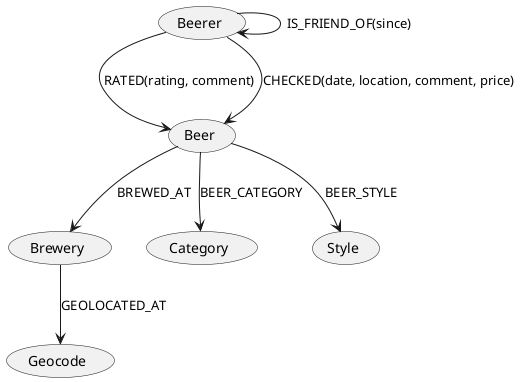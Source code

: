 @startuml openbeerdb
(Beerer) --> (Beer) : RATED(rating, comment)
(Beerer) --> (Beer) : CHECKED(date, location, comment, price)
(Beerer) --> (Beerer) : IS_FRIEND_OF(since)
(Beer) --> (Brewery) : BREWED_AT
(Beer) --> (Category) : BEER_CATEGORY
(Beer) --> (Style) : BEER_STYLE
(Brewery) --> (Geocode) : GEOLOCATED_AT
@enduml